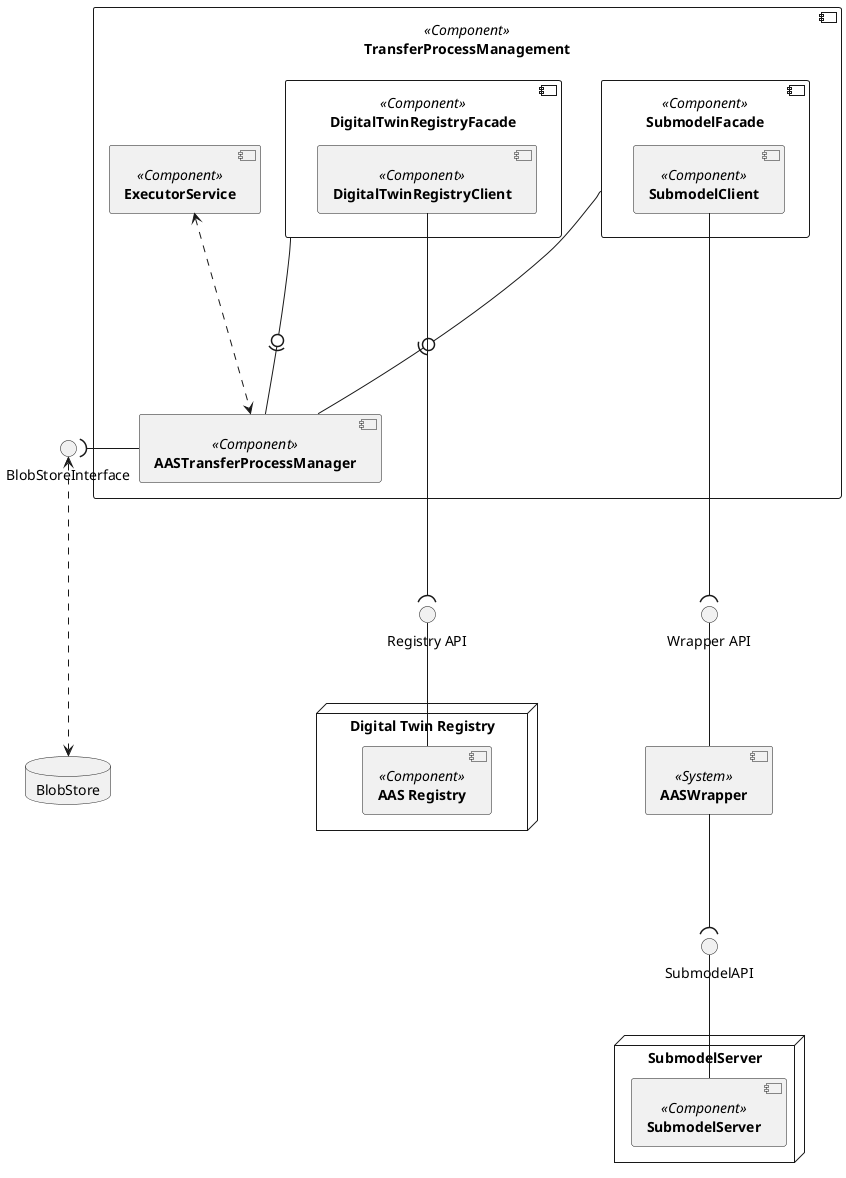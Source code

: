 @startuml
skinparam monochrome true
skinparam shadowing false
skinparam nodesep 10
skinparam ranksep 100


component [**TransferProcessManagement**] <<Component>> as TransferProcessManagement {
    component [**AASTransferProcessManager**] <<Component>> as TransferProcessManager
    component [**DigitalTwinRegistryFacade**] <<Component>> as DTRFacade {
        component [**DigitalTwinRegistryClient**] <<Component>> as DTRClient
    }
    component [**SubmodelFacade**] <<Component>> as SubmodelFacade {
        component [**SubmodelClient**] <<Component>> as SubmodelClient
    }
    component [**ExecutorService**] <<Component>> as ExecutorService
}

component [**AASWrapper**] <<System>> as AASWrapper
node "Digital Twin Registry" {
    [**AAS Registry**] <<Component>> as AASR
}

node "SubmodelServer" {
    [**SubmodelServer**] <<Component>> as SMS
}


DTRFacade --0)- TransferProcessManager
SubmodelFacade --0)- TransferProcessManager
ExecutorService <...> TransferProcessManager

interface "Registry API" as RegAPI
RegAPI -- AASR
DTRClient ----( RegAPI

interface "Wrapper API" as WrAPI
WrAPI -- AASWrapper
SubmodelClient ----( WrAPI

interface "SubmodelAPI" as SMSAPI
SMSAPI -- SMS
AASWrapper --( SMSAPI

database BlobStore
TransferProcessManager -left-( BlobStoreInterface
'BlobStoreInterface - TransferProcessManager
BlobStoreInterface <...> BlobStore
@enduml